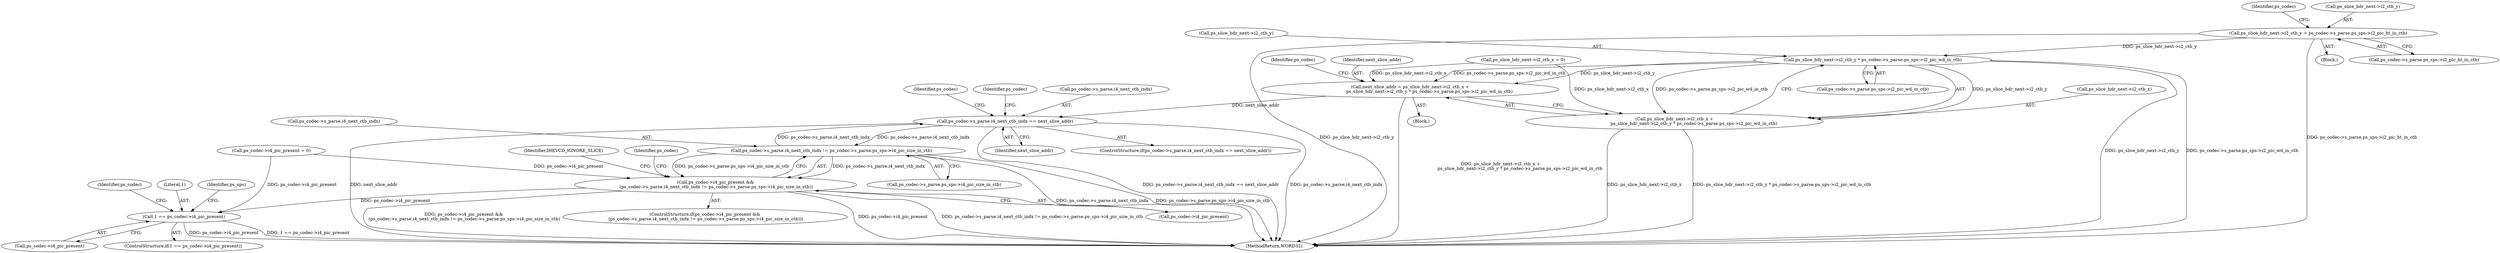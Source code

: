 digraph "0_Android_a33f6725d7e9f92330f995ce2dcf4faa33f6433f@pointer" {
"1001056" [label="(Call,ps_slice_hdr_next->i2_ctb_y = ps_codec->s_parse.ps_sps->i2_pic_ht_in_ctb)"];
"1000822" [label="(Call,ps_slice_hdr_next->i2_ctb_y * ps_codec->s_parse.ps_sps->i2_pic_wd_in_ctb)"];
"1000816" [label="(Call,next_slice_addr = ps_slice_hdr_next->i2_ctb_x +\n                            ps_slice_hdr_next->i2_ctb_y * ps_codec->s_parse.ps_sps->i2_pic_wd_in_ctb)"];
"1000834" [label="(Call,ps_codec->s_parse.i4_next_ctb_indx == next_slice_addr)"];
"1000981" [label="(Call,ps_codec->s_parse.i4_next_ctb_indx != ps_codec->s_parse.ps_sps->i4_pic_size_in_ctb)"];
"1000977" [label="(Call,ps_codec->i4_pic_present &&\n (ps_codec->s_parse.i4_next_ctb_indx != ps_codec->s_parse.ps_sps->i4_pic_size_in_ctb))"];
"1001238" [label="(Call,1 == ps_codec->i4_pic_present)"];
"1000818" [label="(Call,ps_slice_hdr_next->i2_ctb_x +\n                            ps_slice_hdr_next->i2_ctb_y * ps_codec->s_parse.ps_sps->i2_pic_wd_in_ctb)"];
"1000818" [label="(Call,ps_slice_hdr_next->i2_ctb_x +\n                            ps_slice_hdr_next->i2_ctb_y * ps_codec->s_parse.ps_sps->i2_pic_wd_in_ctb)"];
"1000840" [label="(Identifier,next_slice_addr)"];
"1000833" [label="(ControlStructure,if(ps_codec->s_parse.i4_next_ctb_indx == next_slice_addr))"];
"1001000" [label="(Identifier,ps_codec)"];
"1000978" [label="(Call,ps_codec->i4_pic_present)"];
"1001009" [label="(Block,)"];
"1000848" [label="(Identifier,ps_codec)"];
"1000817" [label="(Identifier,next_slice_addr)"];
"1001051" [label="(Call,ps_slice_hdr_next->i2_ctb_x = 0)"];
"1001247" [label="(Identifier,ps_sps)"];
"1001240" [label="(Call,ps_codec->i4_pic_present)"];
"1000758" [label="(Call,ps_codec->i4_pic_present = 0)"];
"1001069" [label="(Identifier,ps_codec)"];
"1001060" [label="(Call,ps_codec->s_parse.ps_sps->i2_pic_ht_in_ctb)"];
"1000822" [label="(Call,ps_slice_hdr_next->i2_ctb_y * ps_codec->s_parse.ps_sps->i2_pic_wd_in_ctb)"];
"1000816" [label="(Call,next_slice_addr = ps_slice_hdr_next->i2_ctb_x +\n                            ps_slice_hdr_next->i2_ctb_y * ps_codec->s_parse.ps_sps->i2_pic_wd_in_ctb)"];
"1001824" [label="(Identifier,ps_codec)"];
"1001239" [label="(Literal,1)"];
"1001075" [label="(Identifier,IHEVCD_IGNORE_SLICE)"];
"1001056" [label="(Call,ps_slice_hdr_next->i2_ctb_y = ps_codec->s_parse.ps_sps->i2_pic_ht_in_ctb)"];
"1000837" [label="(Identifier,ps_codec)"];
"1000976" [label="(ControlStructure,if(ps_codec->i4_pic_present &&\n (ps_codec->s_parse.i4_next_ctb_indx != ps_codec->s_parse.ps_sps->i4_pic_size_in_ctb)))"];
"1000981" [label="(Call,ps_codec->s_parse.i4_next_ctb_indx != ps_codec->s_parse.ps_sps->i4_pic_size_in_ctb)"];
"1001906" [label="(MethodReturn,WORD32)"];
"1000977" [label="(Call,ps_codec->i4_pic_present &&\n (ps_codec->s_parse.i4_next_ctb_indx != ps_codec->s_parse.ps_sps->i4_pic_size_in_ctb))"];
"1000796" [label="(Block,)"];
"1000987" [label="(Call,ps_codec->s_parse.ps_sps->i4_pic_size_in_ctb)"];
"1000819" [label="(Call,ps_slice_hdr_next->i2_ctb_x)"];
"1001238" [label="(Call,1 == ps_codec->i4_pic_present)"];
"1000982" [label="(Call,ps_codec->s_parse.i4_next_ctb_indx)"];
"1000835" [label="(Call,ps_codec->s_parse.i4_next_ctb_indx)"];
"1001057" [label="(Call,ps_slice_hdr_next->i2_ctb_y)"];
"1000834" [label="(Call,ps_codec->s_parse.i4_next_ctb_indx == next_slice_addr)"];
"1001237" [label="(ControlStructure,if(1 == ps_codec->i4_pic_present))"];
"1000843" [label="(Identifier,ps_codec)"];
"1000826" [label="(Call,ps_codec->s_parse.ps_sps->i2_pic_wd_in_ctb)"];
"1000823" [label="(Call,ps_slice_hdr_next->i2_ctb_y)"];
"1001056" -> "1001009"  [label="AST: "];
"1001056" -> "1001060"  [label="CFG: "];
"1001057" -> "1001056"  [label="AST: "];
"1001060" -> "1001056"  [label="AST: "];
"1001069" -> "1001056"  [label="CFG: "];
"1001056" -> "1001906"  [label="DDG: ps_slice_hdr_next->i2_ctb_y"];
"1001056" -> "1001906"  [label="DDG: ps_codec->s_parse.ps_sps->i2_pic_ht_in_ctb"];
"1001056" -> "1000822"  [label="DDG: ps_slice_hdr_next->i2_ctb_y"];
"1000822" -> "1000818"  [label="AST: "];
"1000822" -> "1000826"  [label="CFG: "];
"1000823" -> "1000822"  [label="AST: "];
"1000826" -> "1000822"  [label="AST: "];
"1000818" -> "1000822"  [label="CFG: "];
"1000822" -> "1001906"  [label="DDG: ps_slice_hdr_next->i2_ctb_y"];
"1000822" -> "1001906"  [label="DDG: ps_codec->s_parse.ps_sps->i2_pic_wd_in_ctb"];
"1000822" -> "1000816"  [label="DDG: ps_slice_hdr_next->i2_ctb_y"];
"1000822" -> "1000816"  [label="DDG: ps_codec->s_parse.ps_sps->i2_pic_wd_in_ctb"];
"1000822" -> "1000818"  [label="DDG: ps_slice_hdr_next->i2_ctb_y"];
"1000822" -> "1000818"  [label="DDG: ps_codec->s_parse.ps_sps->i2_pic_wd_in_ctb"];
"1000816" -> "1000796"  [label="AST: "];
"1000816" -> "1000818"  [label="CFG: "];
"1000817" -> "1000816"  [label="AST: "];
"1000818" -> "1000816"  [label="AST: "];
"1000837" -> "1000816"  [label="CFG: "];
"1000816" -> "1001906"  [label="DDG: ps_slice_hdr_next->i2_ctb_x +\n                            ps_slice_hdr_next->i2_ctb_y * ps_codec->s_parse.ps_sps->i2_pic_wd_in_ctb"];
"1001051" -> "1000816"  [label="DDG: ps_slice_hdr_next->i2_ctb_x"];
"1000816" -> "1000834"  [label="DDG: next_slice_addr"];
"1000834" -> "1000833"  [label="AST: "];
"1000834" -> "1000840"  [label="CFG: "];
"1000835" -> "1000834"  [label="AST: "];
"1000840" -> "1000834"  [label="AST: "];
"1000843" -> "1000834"  [label="CFG: "];
"1000848" -> "1000834"  [label="CFG: "];
"1000834" -> "1001906"  [label="DDG: ps_codec->s_parse.i4_next_ctb_indx == next_slice_addr"];
"1000834" -> "1001906"  [label="DDG: ps_codec->s_parse.i4_next_ctb_indx"];
"1000834" -> "1001906"  [label="DDG: next_slice_addr"];
"1000981" -> "1000834"  [label="DDG: ps_codec->s_parse.i4_next_ctb_indx"];
"1000834" -> "1000981"  [label="DDG: ps_codec->s_parse.i4_next_ctb_indx"];
"1000981" -> "1000977"  [label="AST: "];
"1000981" -> "1000987"  [label="CFG: "];
"1000982" -> "1000981"  [label="AST: "];
"1000987" -> "1000981"  [label="AST: "];
"1000977" -> "1000981"  [label="CFG: "];
"1000981" -> "1001906"  [label="DDG: ps_codec->s_parse.i4_next_ctb_indx"];
"1000981" -> "1001906"  [label="DDG: ps_codec->s_parse.ps_sps->i4_pic_size_in_ctb"];
"1000981" -> "1000977"  [label="DDG: ps_codec->s_parse.i4_next_ctb_indx"];
"1000981" -> "1000977"  [label="DDG: ps_codec->s_parse.ps_sps->i4_pic_size_in_ctb"];
"1000977" -> "1000976"  [label="AST: "];
"1000977" -> "1000978"  [label="CFG: "];
"1000978" -> "1000977"  [label="AST: "];
"1001000" -> "1000977"  [label="CFG: "];
"1001075" -> "1000977"  [label="CFG: "];
"1000977" -> "1001906"  [label="DDG: ps_codec->s_parse.i4_next_ctb_indx != ps_codec->s_parse.ps_sps->i4_pic_size_in_ctb"];
"1000977" -> "1001906"  [label="DDG: ps_codec->i4_pic_present &&\n (ps_codec->s_parse.i4_next_ctb_indx != ps_codec->s_parse.ps_sps->i4_pic_size_in_ctb)"];
"1000977" -> "1001906"  [label="DDG: ps_codec->i4_pic_present"];
"1000758" -> "1000977"  [label="DDG: ps_codec->i4_pic_present"];
"1000977" -> "1001238"  [label="DDG: ps_codec->i4_pic_present"];
"1001238" -> "1001237"  [label="AST: "];
"1001238" -> "1001240"  [label="CFG: "];
"1001239" -> "1001238"  [label="AST: "];
"1001240" -> "1001238"  [label="AST: "];
"1001247" -> "1001238"  [label="CFG: "];
"1001824" -> "1001238"  [label="CFG: "];
"1001238" -> "1001906"  [label="DDG: 1 == ps_codec->i4_pic_present"];
"1001238" -> "1001906"  [label="DDG: ps_codec->i4_pic_present"];
"1000758" -> "1001238"  [label="DDG: ps_codec->i4_pic_present"];
"1000819" -> "1000818"  [label="AST: "];
"1000818" -> "1001906"  [label="DDG: ps_slice_hdr_next->i2_ctb_x"];
"1000818" -> "1001906"  [label="DDG: ps_slice_hdr_next->i2_ctb_y * ps_codec->s_parse.ps_sps->i2_pic_wd_in_ctb"];
"1001051" -> "1000818"  [label="DDG: ps_slice_hdr_next->i2_ctb_x"];
}
